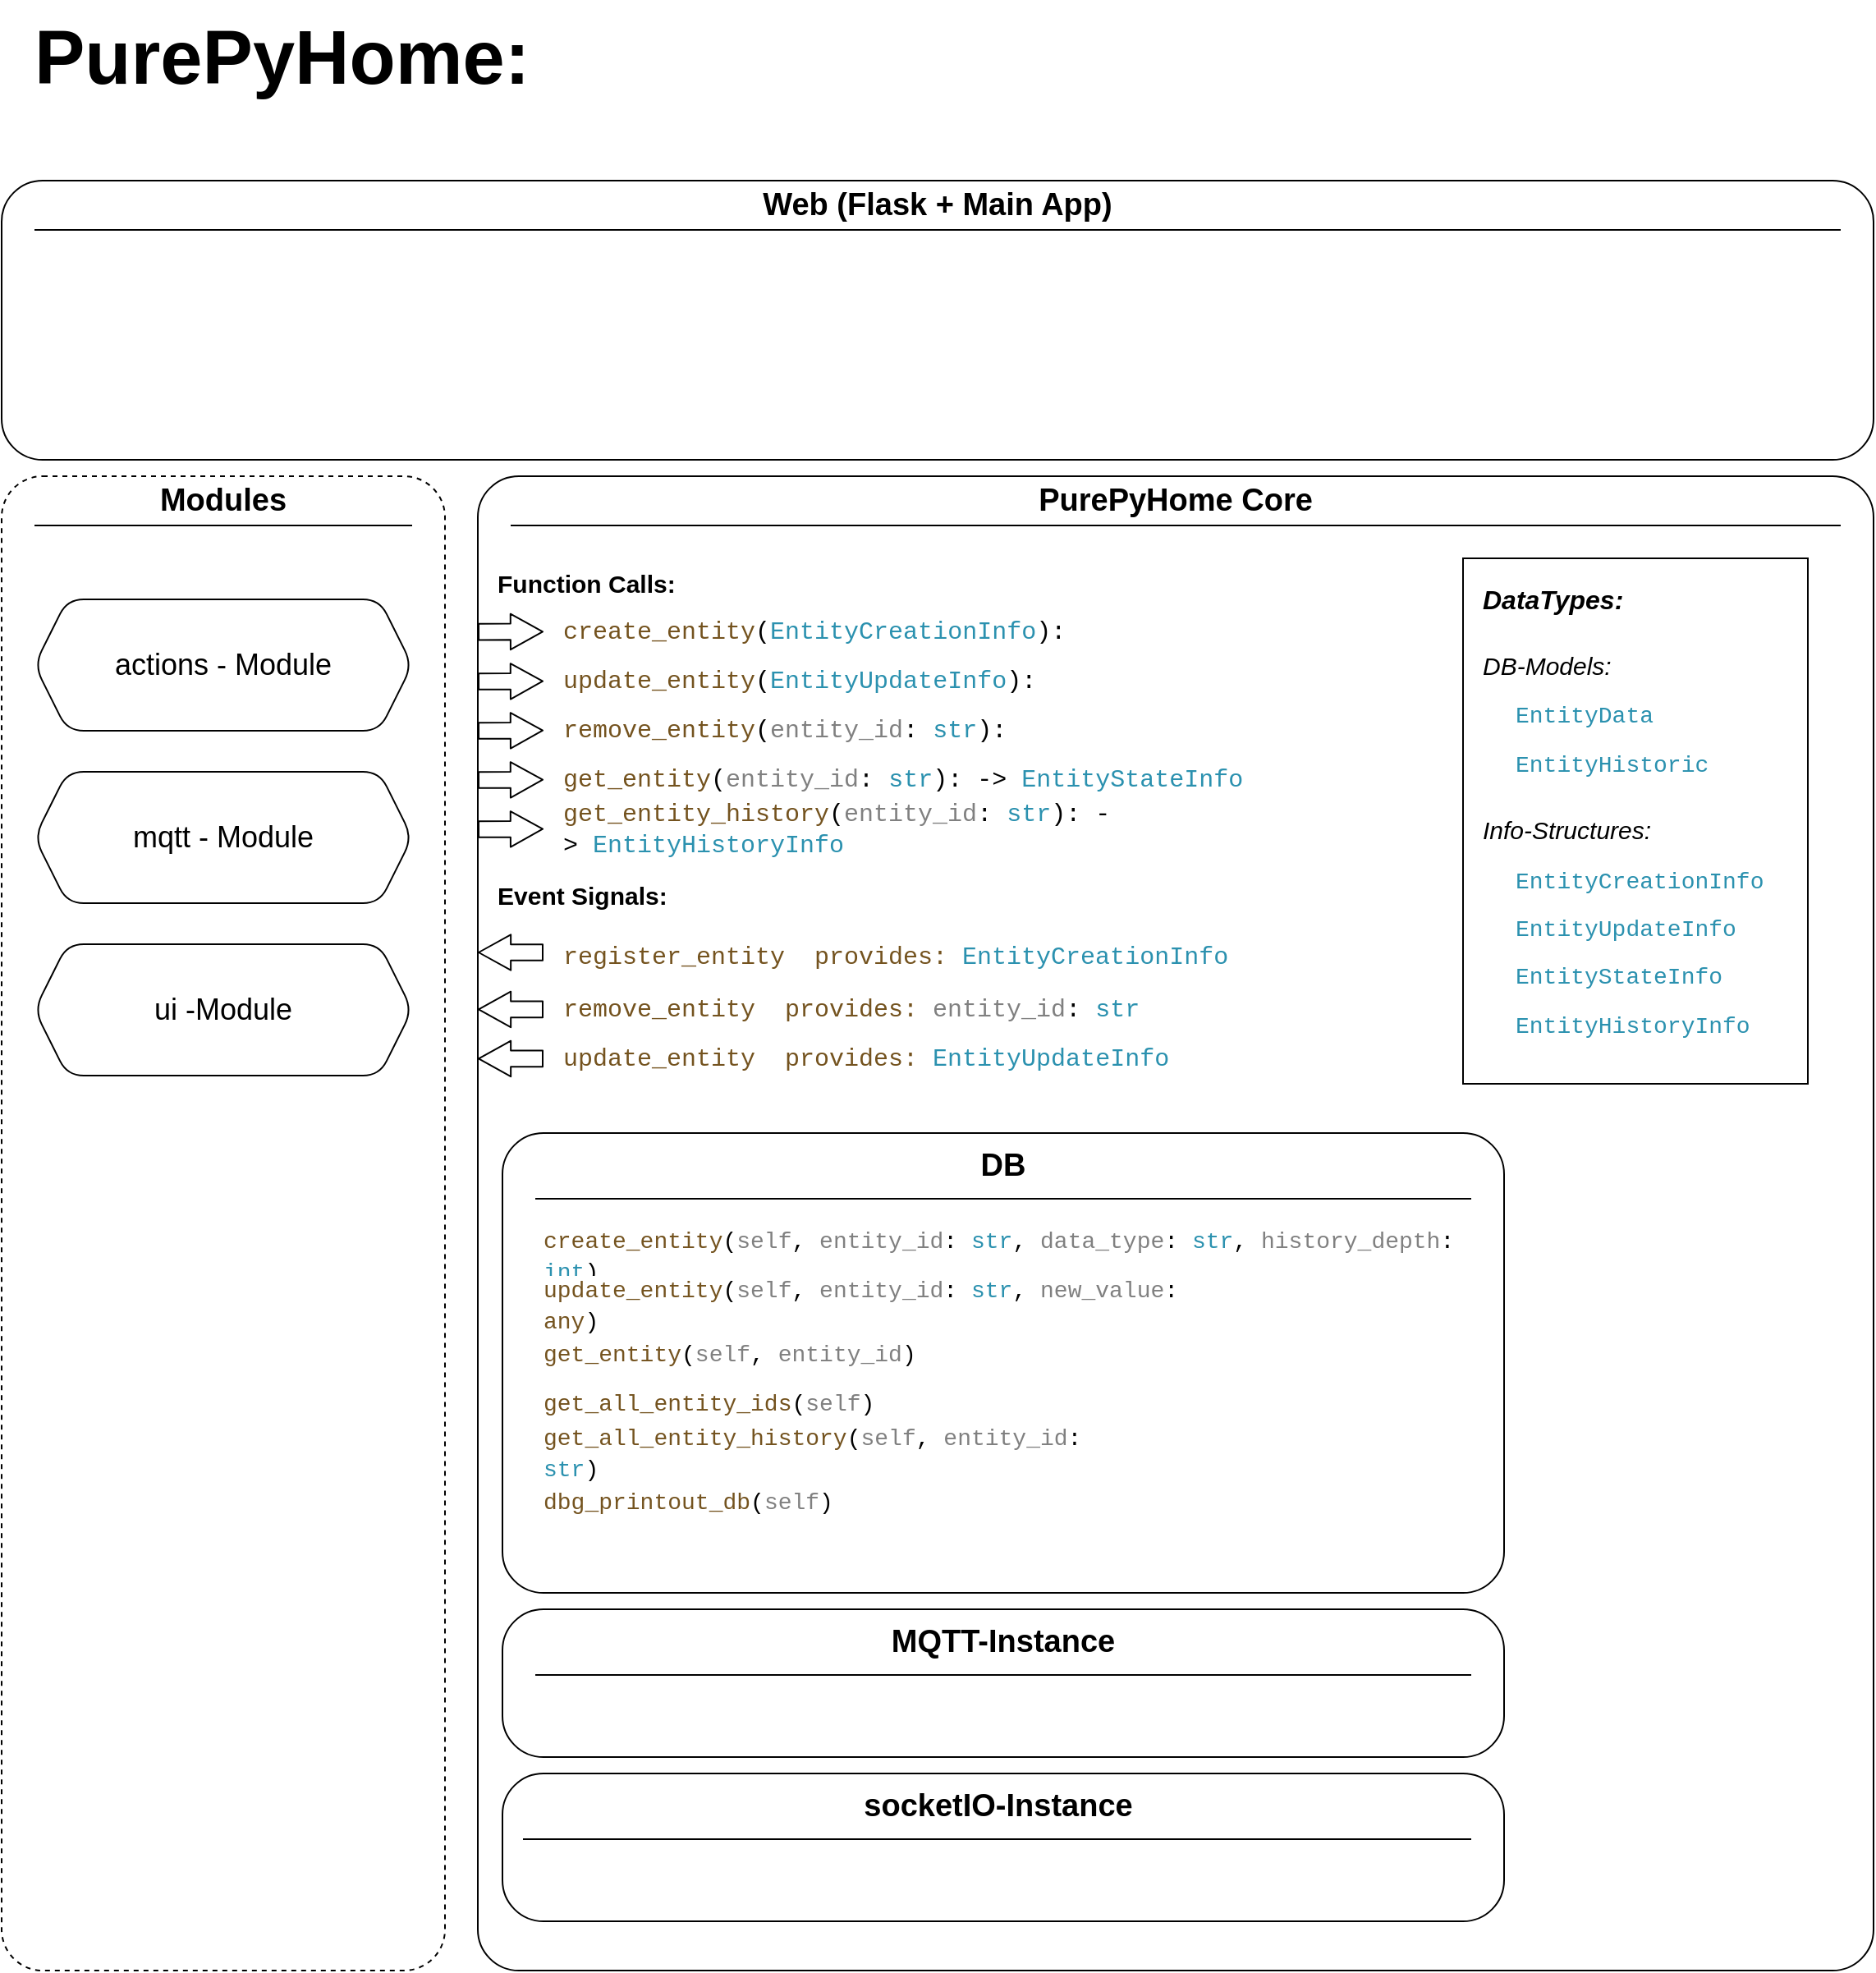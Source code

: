 <mxfile>
    <diagram id="c7GNOODels3H1KpkA6qX" name="Page-1">
        <mxGraphModel dx="1923" dy="1491" grid="1" gridSize="10" guides="1" tooltips="1" connect="1" arrows="1" fold="1" page="1" pageScale="1" pageWidth="1169" pageHeight="1654" math="0" shadow="0">
            <root>
                <mxCell id="0"/>
                <mxCell id="1" parent="0"/>
                <mxCell id="2" value="" style="rounded=1;whiteSpace=wrap;html=1;arcSize=50;absoluteArcSize=1;" vertex="1" parent="1">
                    <mxGeometry x="305" y="340" width="850" height="910" as="geometry"/>
                </mxCell>
                <mxCell id="3" value="&lt;b style=&quot;font-size: 19px;&quot;&gt;&lt;font style=&quot;font-size: 19px;&quot;&gt;PurePyHome Core&lt;/font&gt;&lt;/b&gt;" style="text;html=1;strokeColor=none;fillColor=none;align=center;verticalAlign=middle;whiteSpace=wrap;rounded=1;fontSize=19;" vertex="1" parent="1">
                    <mxGeometry x="325" y="340" width="810" height="30" as="geometry"/>
                </mxCell>
                <mxCell id="4" value="" style="endArrow=none;html=1;entryX=0;entryY=1;entryDx=0;entryDy=0;exitX=1;exitY=1;exitDx=0;exitDy=0;" edge="1" parent="1" source="3" target="3">
                    <mxGeometry width="50" height="50" relative="1" as="geometry">
                        <mxPoint x="635.0" y="370" as="sourcePoint"/>
                        <mxPoint x="315.0" y="370" as="targetPoint"/>
                    </mxGeometry>
                </mxCell>
                <mxCell id="9" value="&lt;div style=&quot;background-color: rgb(255, 255, 255); font-family: Consolas, &amp;quot;Courier New&amp;quot;, monospace; line-height: 19px; font-size: 15px;&quot;&gt;&lt;span style=&quot;color: rgb(116, 83, 31); font-size: 15px;&quot;&gt;create_entity&lt;/span&gt;(&lt;span style=&quot;color: rgb(43, 145, 175); font-size: 15px;&quot;&gt;EntityCreationInfo&lt;/span&gt;):&lt;/div&gt;" style="text;html=1;strokeColor=none;fillColor=none;align=left;verticalAlign=middle;whiteSpace=wrap;rounded=0;fontSize=15;" vertex="1" parent="1">
                    <mxGeometry x="355" y="420" width="360" height="30" as="geometry"/>
                </mxCell>
                <mxCell id="10" value="&lt;div style=&quot;color: rgb(0, 0, 0); background-color: rgb(255, 255, 255); font-family: Consolas, &amp;quot;Courier New&amp;quot;, monospace; font-weight: normal; font-size: 15px; line-height: 19px;&quot;&gt;&lt;div style=&quot;font-size: 15px;&quot;&gt;&lt;span style=&quot;color: rgb(116, 83, 31); font-size: 15px;&quot;&gt;update_entity&lt;/span&gt;&lt;span style=&quot;color: rgb(0, 0, 0); font-size: 15px;&quot;&gt;(&lt;/span&gt;&lt;span style=&quot;color: rgb(43, 145, 175); font-size: 15px;&quot;&gt;EntityUpdateInfo&lt;/span&gt;):&lt;/div&gt;&lt;/div&gt;" style="text;whiteSpace=wrap;html=1;fontSize=15;align=left;verticalAlign=middle;" vertex="1" parent="1">
                    <mxGeometry x="355" y="450" width="360" height="30" as="geometry"/>
                </mxCell>
                <mxCell id="12" value="&lt;div style=&quot;color: rgb(0, 0, 0); background-color: rgb(255, 255, 255); font-family: Consolas, &amp;quot;Courier New&amp;quot;, monospace; font-weight: normal; font-size: 15px; line-height: 19px;&quot;&gt;&lt;div style=&quot;font-size: 15px;&quot;&gt;&lt;span style=&quot;color: rgb(116, 83, 31); font-size: 15px;&quot;&gt;remove_entity&lt;/span&gt;&lt;span style=&quot;color: rgb(0, 0, 0); font-size: 15px;&quot;&gt;(&lt;/span&gt;&lt;span style=&quot;color: rgb(128, 128, 128); font-size: 15px;&quot;&gt;entity_id&lt;/span&gt;&lt;span style=&quot;color: rgb(0, 0, 0); font-size: 15px;&quot;&gt;: &lt;/span&gt;&lt;span style=&quot;color: rgb(43, 145, 175); font-size: 15px;&quot;&gt;str&lt;/span&gt;&lt;span style=&quot;color: rgb(0, 0, 0); font-size: 15px;&quot;&gt;):&lt;/span&gt;&lt;/div&gt;&lt;/div&gt;" style="text;whiteSpace=wrap;html=1;fontSize=15;verticalAlign=middle;" vertex="1" parent="1">
                    <mxGeometry x="355" y="480" width="360" height="30" as="geometry"/>
                </mxCell>
                <mxCell id="13" value="&lt;div style=&quot;color: rgb(0, 0, 0); background-color: rgb(255, 255, 255); font-family: Consolas, &amp;quot;Courier New&amp;quot;, monospace; font-weight: normal; font-size: 15px; line-height: 19px;&quot;&gt;&lt;div style=&quot;font-size: 15px;&quot;&gt;&lt;span style=&quot;color: rgb(116, 83, 31); font-size: 15px;&quot;&gt;get_entity&lt;/span&gt;&lt;span style=&quot;color: rgb(0, 0, 0); font-size: 15px;&quot;&gt;(&lt;/span&gt;&lt;span style=&quot;color: rgb(128, 128, 128); font-size: 15px;&quot;&gt;entity_id&lt;/span&gt;&lt;span style=&quot;color: rgb(0, 0, 0); font-size: 15px;&quot;&gt;: &lt;/span&gt;&lt;span style=&quot;color: rgb(43, 145, 175); font-size: 15px;&quot;&gt;str&lt;/span&gt;&lt;span style=&quot;color: rgb(0, 0, 0); font-size: 15px;&quot;&gt;): -&amp;gt;&amp;nbsp;&lt;/span&gt;&lt;span style=&quot;color: rgb(43, 145, 175); font-size: 15px;&quot;&gt;EntityStateInfo&lt;/span&gt;&lt;/div&gt;&lt;/div&gt;" style="text;whiteSpace=wrap;html=1;fontSize=15;verticalAlign=middle;" vertex="1" parent="1">
                    <mxGeometry x="355" y="510" width="440" height="30" as="geometry"/>
                </mxCell>
                <mxCell id="14" value="&lt;div style=&quot;color: rgb(0, 0, 0); background-color: rgb(255, 255, 255); font-family: Consolas, &amp;quot;Courier New&amp;quot;, monospace; font-weight: normal; font-size: 15px; line-height: 19px;&quot;&gt;&lt;div style=&quot;font-size: 15px;&quot;&gt;&lt;span style=&quot;color: rgb(116, 83, 31); font-size: 15px;&quot;&gt;get_entity_history&lt;/span&gt;&lt;span style=&quot;color: rgb(0, 0, 0); font-size: 15px;&quot;&gt;(&lt;/span&gt;&lt;span style=&quot;color: rgb(128, 128, 128); font-size: 15px;&quot;&gt;entity_id&lt;/span&gt;&lt;span style=&quot;color: rgb(0, 0, 0); font-size: 15px;&quot;&gt;: &lt;/span&gt;&lt;span style=&quot;color: rgb(43, 145, 175); font-size: 15px;&quot;&gt;str&lt;/span&gt;&lt;span style=&quot;color: rgb(0, 0, 0); font-size: 15px;&quot;&gt;): -&amp;gt;&amp;nbsp;&lt;/span&gt;&lt;span style=&quot;color: rgb(43, 145, 175); font-size: 15px;&quot;&gt;EntityHistoryInfo&lt;/span&gt;&lt;/div&gt;&lt;/div&gt;" style="text;whiteSpace=wrap;html=1;fontSize=15;verticalAlign=middle;" vertex="1" parent="1">
                    <mxGeometry x="355" y="540" width="490" height="30" as="geometry"/>
                </mxCell>
                <mxCell id="16" value="" style="shape=flexArrow;endArrow=classic;html=1;fontSize=15;width=9.841;endSize=6.194;endWidth=10.874;" edge="1" parent="1">
                    <mxGeometry width="50" height="50" relative="1" as="geometry">
                        <mxPoint x="345" y="630" as="sourcePoint"/>
                        <mxPoint x="305" y="630" as="targetPoint"/>
                    </mxGeometry>
                </mxCell>
                <mxCell id="20" value="Function Calls:" style="text;html=1;strokeColor=none;fillColor=none;align=left;verticalAlign=middle;whiteSpace=wrap;rounded=0;fontSize=15;fontStyle=1" vertex="1" parent="1">
                    <mxGeometry x="315" y="390" width="140" height="30" as="geometry"/>
                </mxCell>
                <mxCell id="21" value="Event Signals:" style="text;html=1;strokeColor=none;fillColor=none;align=left;verticalAlign=middle;whiteSpace=wrap;rounded=0;fontSize=15;fontStyle=1" vertex="1" parent="1">
                    <mxGeometry x="315" y="580" width="140" height="30" as="geometry"/>
                </mxCell>
                <mxCell id="22" value="" style="shape=flexArrow;endArrow=classic;html=1;fontSize=15;width=9.841;endSize=6.194;endWidth=10.874;" edge="1" parent="1">
                    <mxGeometry width="50" height="50" relative="1" as="geometry">
                        <mxPoint x="305" y="465.0" as="sourcePoint"/>
                        <mxPoint x="345" y="464.84" as="targetPoint"/>
                    </mxGeometry>
                </mxCell>
                <mxCell id="23" value="" style="shape=flexArrow;endArrow=classic;html=1;fontSize=15;width=9.841;endSize=6.194;endWidth=10.874;" edge="1" parent="1">
                    <mxGeometry width="50" height="50" relative="1" as="geometry">
                        <mxPoint x="305" y="495.0" as="sourcePoint"/>
                        <mxPoint x="345" y="494.84" as="targetPoint"/>
                    </mxGeometry>
                </mxCell>
                <mxCell id="24" value="" style="shape=flexArrow;endArrow=classic;html=1;fontSize=15;width=9.841;endSize=6.194;endWidth=10.874;" edge="1" parent="1">
                    <mxGeometry width="50" height="50" relative="1" as="geometry">
                        <mxPoint x="305" y="525" as="sourcePoint"/>
                        <mxPoint x="345" y="524.84" as="targetPoint"/>
                    </mxGeometry>
                </mxCell>
                <mxCell id="25" value="" style="shape=flexArrow;endArrow=classic;html=1;fontSize=15;width=9.841;endSize=6.194;endWidth=10.874;" edge="1" parent="1">
                    <mxGeometry width="50" height="50" relative="1" as="geometry">
                        <mxPoint x="305" y="555" as="sourcePoint"/>
                        <mxPoint x="345" y="554.84" as="targetPoint"/>
                    </mxGeometry>
                </mxCell>
                <mxCell id="26" value="&lt;div style=&quot;color: rgb(0, 0, 0); background-color: rgb(255, 255, 255); font-family: Consolas, &amp;quot;Courier New&amp;quot;, monospace; font-weight: normal; font-size: 15px; line-height: 19px;&quot;&gt;&lt;div style=&quot;font-size: 15px;&quot;&gt;&lt;span style=&quot;color: rgb(116, 83, 31); font-size: 15px;&quot;&gt;register_entity&amp;nbsp; provides:&amp;nbsp;&lt;/span&gt;&lt;span style=&quot;color: rgb(43, 145, 175); font-size: 15px;&quot;&gt;EntityCreationInfo&lt;/span&gt;&lt;/div&gt;&lt;/div&gt;" style="text;whiteSpace=wrap;html=1;fontSize=15;verticalAlign=middle;" vertex="1" parent="1">
                    <mxGeometry x="355" y="615" width="430" height="35" as="geometry"/>
                </mxCell>
                <mxCell id="27" value="&lt;div style=&quot;color: rgb(0, 0, 0); background-color: rgb(255, 255, 255); font-family: Consolas, &amp;quot;Courier New&amp;quot;, monospace; font-weight: normal; font-size: 15px; line-height: 19px;&quot;&gt;&lt;div style=&quot;font-size: 15px;&quot;&gt;&lt;span style=&quot;color: rgb(116, 83, 31); font-size: 15px;&quot;&gt;remove_entity&amp;nbsp; provides:&amp;nbsp;&lt;/span&gt;&lt;span style=&quot;color: rgb(128, 128, 128); font-size: 15px;&quot;&gt;entity_id&lt;/span&gt;&lt;span style=&quot;border-color: var(--border-color); font-size: 15px;&quot;&gt;:&amp;nbsp;&lt;/span&gt;&lt;span style=&quot;border-color: var(--border-color); color: rgb(43, 145, 175); font-size: 15px;&quot;&gt;str&lt;/span&gt;&lt;/div&gt;&lt;/div&gt;" style="text;whiteSpace=wrap;html=1;fontSize=15;verticalAlign=middle;" vertex="1" parent="1">
                    <mxGeometry x="355" y="650" width="410" height="30" as="geometry"/>
                </mxCell>
                <mxCell id="28" value="&lt;div style=&quot;color: rgb(0, 0, 0); background-color: rgb(255, 255, 255); font-family: Consolas, &amp;quot;Courier New&amp;quot;, monospace; font-weight: normal; font-size: 15px; line-height: 19px;&quot;&gt;&lt;div style=&quot;font-size: 15px;&quot;&gt;&lt;span style=&quot;color: rgb(116, 83, 31); font-size: 15px;&quot;&gt;update_entity&amp;nbsp; provides:&amp;nbsp;&lt;/span&gt;&lt;span style=&quot;color: rgb(43, 145, 175); font-size: 15px;&quot;&gt;EntityUpdateInfo&lt;/span&gt;&lt;/div&gt;&lt;/div&gt;" style="text;whiteSpace=wrap;html=1;fontSize=15;verticalAlign=middle;" vertex="1" parent="1">
                    <mxGeometry x="355" y="680" width="420" height="30" as="geometry"/>
                </mxCell>
                <mxCell id="29" value="" style="shape=flexArrow;endArrow=classic;html=1;fontSize=15;width=9.841;endSize=6.194;endWidth=10.874;" edge="1" parent="1">
                    <mxGeometry width="50" height="50" relative="1" as="geometry">
                        <mxPoint x="345" y="664.71" as="sourcePoint"/>
                        <mxPoint x="305" y="664.71" as="targetPoint"/>
                    </mxGeometry>
                </mxCell>
                <mxCell id="30" value="" style="shape=flexArrow;endArrow=classic;html=1;fontSize=15;width=9.841;endSize=6.194;endWidth=10.874;" edge="1" parent="1">
                    <mxGeometry width="50" height="50" relative="1" as="geometry">
                        <mxPoint x="345" y="694.71" as="sourcePoint"/>
                        <mxPoint x="305" y="694.71" as="targetPoint"/>
                    </mxGeometry>
                </mxCell>
                <mxCell id="31" value="" style="shape=flexArrow;endArrow=classic;html=1;fontSize=15;width=9.841;endSize=6.194;endWidth=10.874;" edge="1" parent="1">
                    <mxGeometry width="50" height="50" relative="1" as="geometry">
                        <mxPoint x="305" y="434.8" as="sourcePoint"/>
                        <mxPoint x="345" y="434.64" as="targetPoint"/>
                    </mxGeometry>
                </mxCell>
                <mxCell id="32" value="" style="rounded=0;whiteSpace=wrap;html=1;strokeColor=default;fontSize=14;" vertex="1" parent="1">
                    <mxGeometry x="905" y="390" width="210" height="320" as="geometry"/>
                </mxCell>
                <mxCell id="33" value="&lt;font style=&quot;font-size: 16px;&quot;&gt;&lt;i&gt;&lt;b&gt;DataTypes:&lt;/b&gt;&lt;/i&gt;&lt;/font&gt;" style="text;html=1;strokeColor=none;fillColor=none;align=left;verticalAlign=middle;whiteSpace=wrap;rounded=0;fontSize=14;" vertex="1" parent="1">
                    <mxGeometry x="915" y="400" width="200" height="30" as="geometry"/>
                </mxCell>
                <mxCell id="34" value="&lt;font size=&quot;1&quot; style=&quot;&quot;&gt;&lt;i style=&quot;font-size: 15px;&quot;&gt;DB-Models:&lt;/i&gt;&lt;/font&gt;" style="text;html=1;strokeColor=none;fillColor=none;align=left;verticalAlign=middle;whiteSpace=wrap;rounded=0;fontSize=14;" vertex="1" parent="1">
                    <mxGeometry x="915" y="440" width="200" height="30" as="geometry"/>
                </mxCell>
                <mxCell id="36" value="&lt;div style=&quot;color: rgb(0, 0, 0); background-color: rgb(255, 255, 255); font-family: Consolas, &amp;quot;Courier New&amp;quot;, monospace; font-weight: normal; font-size: 14px; line-height: 19px;&quot;&gt;&lt;div&gt;&lt;span style=&quot;color: #2b91af;&quot;&gt;EntityData&lt;/span&gt;&lt;/div&gt;&lt;/div&gt;" style="text;whiteSpace=wrap;html=1;fontSize=15;" vertex="1" parent="1">
                    <mxGeometry x="935" y="470" width="110" height="30" as="geometry"/>
                </mxCell>
                <mxCell id="37" value="&lt;div style=&quot;color: rgb(0, 0, 0); background-color: rgb(255, 255, 255); font-family: Consolas, &amp;quot;Courier New&amp;quot;, monospace; font-weight: normal; font-size: 14px; line-height: 19px;&quot;&gt;&lt;div&gt;&lt;span style=&quot;color: #2b91af;&quot;&gt;EntityHistoric&lt;/span&gt;&lt;/div&gt;&lt;/div&gt;" style="text;whiteSpace=wrap;html=1;fontSize=15;" vertex="1" parent="1">
                    <mxGeometry x="935" y="500" width="140" height="30" as="geometry"/>
                </mxCell>
                <mxCell id="38" value="&lt;font size=&quot;1&quot; style=&quot;&quot;&gt;&lt;i style=&quot;font-size: 15px;&quot;&gt;Info-Structures:&lt;/i&gt;&lt;/font&gt;" style="text;html=1;strokeColor=none;fillColor=none;align=left;verticalAlign=middle;whiteSpace=wrap;rounded=0;fontSize=14;" vertex="1" parent="1">
                    <mxGeometry x="915" y="540" width="200" height="30" as="geometry"/>
                </mxCell>
                <mxCell id="39" value="&lt;span style=&quot;color: rgb(43, 145, 175); font-family: Consolas, &amp;quot;Courier New&amp;quot;, monospace; font-size: 14px; font-style: normal; font-variant-ligatures: normal; font-variant-caps: normal; font-weight: 400; letter-spacing: normal; orphans: 2; text-align: left; text-indent: 0px; text-transform: none; widows: 2; word-spacing: 0px; -webkit-text-stroke-width: 0px; background-color: rgb(255, 255, 255); text-decoration-thickness: initial; text-decoration-style: initial; text-decoration-color: initial; float: none; display: inline !important;&quot;&gt;EntityCreationInfo&lt;/span&gt;" style="text;whiteSpace=wrap;html=1;fontSize=15;" vertex="1" parent="1">
                    <mxGeometry x="935" y="570" width="170" height="30" as="geometry"/>
                </mxCell>
                <mxCell id="40" value="&lt;span style=&quot;color: rgb(43, 145, 175); font-family: Consolas, &amp;quot;Courier New&amp;quot;, monospace; font-size: 14px; font-style: normal; font-variant-ligatures: normal; font-variant-caps: normal; font-weight: 400; letter-spacing: normal; orphans: 2; text-align: left; text-indent: 0px; text-transform: none; widows: 2; word-spacing: 0px; -webkit-text-stroke-width: 0px; background-color: rgb(255, 255, 255); text-decoration-thickness: initial; text-decoration-style: initial; text-decoration-color: initial; float: none; display: inline !important;&quot;&gt;EntityUpdateInfo&lt;/span&gt;" style="text;whiteSpace=wrap;html=1;fontSize=15;verticalAlign=middle;" vertex="1" parent="1">
                    <mxGeometry x="935" y="600" width="160" height="30" as="geometry"/>
                </mxCell>
                <mxCell id="41" value="&lt;div style=&quot;color: rgb(0, 0, 0); background-color: rgb(255, 255, 255); font-family: Consolas, &amp;quot;Courier New&amp;quot;, monospace; font-weight: normal; font-size: 14px; line-height: 19px;&quot;&gt;&lt;div&gt;&lt;span style=&quot;color: #2b91af;&quot;&gt;EntityStateInfo&lt;/span&gt;&lt;/div&gt;&lt;/div&gt;" style="text;whiteSpace=wrap;html=1;fontSize=15;verticalAlign=middle;" vertex="1" parent="1">
                    <mxGeometry x="935" y="630" width="150" height="30" as="geometry"/>
                </mxCell>
                <mxCell id="42" value="&lt;div style=&quot;color: rgb(0, 0, 0); background-color: rgb(255, 255, 255); font-family: Consolas, &amp;quot;Courier New&amp;quot;, monospace; font-weight: normal; font-size: 14px; line-height: 19px;&quot;&gt;&lt;div&gt;&lt;span style=&quot;color: #2b91af;&quot;&gt;EntityHistoryInfo&lt;/span&gt;&lt;/div&gt;&lt;/div&gt;" style="text;whiteSpace=wrap;html=1;fontSize=15;verticalAlign=middle;" vertex="1" parent="1">
                    <mxGeometry x="935" y="660" width="160" height="30" as="geometry"/>
                </mxCell>
                <mxCell id="44" value="" style="rounded=1;whiteSpace=wrap;html=1;arcSize=50;absoluteArcSize=1;" vertex="1" parent="1">
                    <mxGeometry x="320" y="1030" width="610" height="90" as="geometry"/>
                </mxCell>
                <mxCell id="45" value="&lt;b style=&quot;font-size: 19px;&quot;&gt;&lt;font style=&quot;font-size: 19px;&quot;&gt;MQTT-Instance&lt;/font&gt;&lt;/b&gt;" style="text;html=1;strokeColor=none;fillColor=none;align=center;verticalAlign=middle;whiteSpace=wrap;rounded=1;fontSize=19;" vertex="1" parent="1">
                    <mxGeometry x="340" y="1030" width="570" height="40" as="geometry"/>
                </mxCell>
                <mxCell id="46" value="" style="endArrow=none;html=1;entryX=0;entryY=1;entryDx=0;entryDy=0;exitX=1;exitY=1;exitDx=0;exitDy=0;" edge="1" parent="1" source="45" target="45">
                    <mxGeometry width="50" height="50" relative="1" as="geometry">
                        <mxPoint x="189.773" y="1003.333" as="sourcePoint"/>
                        <mxPoint x="301.136" y="936.667" as="targetPoint"/>
                    </mxGeometry>
                </mxCell>
                <mxCell id="47" value="" style="rounded=1;whiteSpace=wrap;html=1;arcSize=50;absoluteArcSize=1;" vertex="1" parent="1">
                    <mxGeometry x="320" y="1130" width="610" height="90" as="geometry"/>
                </mxCell>
                <mxCell id="48" value="&lt;span style=&quot;font-size: 19px;&quot;&gt;&lt;b style=&quot;font-size: 19px;&quot;&gt;socketIO-Instance&lt;/b&gt;&lt;/span&gt;" style="text;html=1;strokeColor=none;fillColor=none;align=center;verticalAlign=middle;whiteSpace=wrap;rounded=1;fontSize=19;" vertex="1" parent="1">
                    <mxGeometry x="332.5" y="1130" width="577.5" height="40" as="geometry"/>
                </mxCell>
                <mxCell id="49" value="" style="endArrow=none;html=1;entryX=0;entryY=1;entryDx=0;entryDy=0;exitX=1;exitY=1;exitDx=0;exitDy=0;" edge="1" parent="1" source="48" target="48">
                    <mxGeometry width="50" height="50" relative="1" as="geometry">
                        <mxPoint x="189.773" y="1083.333" as="sourcePoint"/>
                        <mxPoint x="301.136" y="1016.667" as="targetPoint"/>
                    </mxGeometry>
                </mxCell>
                <mxCell id="53" value="" style="rounded=1;whiteSpace=wrap;html=1;arcSize=50;absoluteArcSize=1;dashed=1;" vertex="1" parent="1">
                    <mxGeometry x="15" y="340" width="270" height="910" as="geometry"/>
                </mxCell>
                <mxCell id="50" value="&lt;font style=&quot;font-size: 18px;&quot;&gt;actions - Module&lt;/font&gt;" style="shape=hexagon;perimeter=hexagonPerimeter2;whiteSpace=wrap;html=1;fixedSize=1;rounded=1;strokeColor=default;fontSize=15;" vertex="1" parent="1">
                    <mxGeometry x="35" y="415" width="230" height="80" as="geometry"/>
                </mxCell>
                <mxCell id="51" value="&lt;font style=&quot;font-size: 18px;&quot;&gt;mqtt - Module&lt;/font&gt;" style="shape=hexagon;perimeter=hexagonPerimeter2;whiteSpace=wrap;html=1;fixedSize=1;rounded=1;strokeColor=default;fontSize=15;" vertex="1" parent="1">
                    <mxGeometry x="35" y="520" width="230" height="80" as="geometry"/>
                </mxCell>
                <mxCell id="52" value="&lt;font style=&quot;font-size: 18px;&quot;&gt;ui -Module&lt;/font&gt;" style="shape=hexagon;perimeter=hexagonPerimeter2;whiteSpace=wrap;html=1;fixedSize=1;rounded=1;strokeColor=default;fontSize=15;" vertex="1" parent="1">
                    <mxGeometry x="35" y="625" width="230" height="80" as="geometry"/>
                </mxCell>
                <mxCell id="54" value="&lt;b style=&quot;font-size: 19px;&quot;&gt;&lt;font style=&quot;font-size: 19px;&quot;&gt;Modules&lt;/font&gt;&lt;/b&gt;" style="text;html=1;strokeColor=none;fillColor=none;align=center;verticalAlign=middle;whiteSpace=wrap;rounded=1;fontSize=19;" vertex="1" parent="1">
                    <mxGeometry x="35" y="340" width="230" height="30" as="geometry"/>
                </mxCell>
                <mxCell id="55" value="" style="endArrow=none;html=1;entryX=0;entryY=1;entryDx=0;entryDy=0;" edge="1" parent="1" target="54">
                    <mxGeometry width="50" height="50" relative="1" as="geometry">
                        <mxPoint x="265" y="370" as="sourcePoint"/>
                        <mxPoint x="45.0" y="370" as="targetPoint"/>
                    </mxGeometry>
                </mxCell>
                <mxCell id="56" value="" style="rounded=1;whiteSpace=wrap;html=1;arcSize=50;absoluteArcSize=1;" vertex="1" parent="1">
                    <mxGeometry x="15" y="160" width="1140" height="170" as="geometry"/>
                </mxCell>
                <mxCell id="57" value="&lt;b style=&quot;font-size: 19px;&quot;&gt;&lt;font style=&quot;font-size: 19px;&quot;&gt;Web (Flask + Main App)&lt;/font&gt;&lt;/b&gt;" style="text;html=1;strokeColor=none;fillColor=none;align=center;verticalAlign=middle;whiteSpace=wrap;rounded=1;fontSize=19;" vertex="1" parent="1">
                    <mxGeometry x="35" y="160" width="1100" height="30" as="geometry"/>
                </mxCell>
                <mxCell id="58" value="" style="endArrow=none;html=1;entryX=0;entryY=1;entryDx=0;entryDy=0;exitX=1;exitY=1;exitDx=0;exitDy=0;" edge="1" parent="1" source="57" target="57">
                    <mxGeometry width="50" height="50" relative="1" as="geometry">
                        <mxPoint x="1145.0" y="380" as="sourcePoint"/>
                        <mxPoint x="335.0" y="380" as="targetPoint"/>
                    </mxGeometry>
                </mxCell>
                <mxCell id="6" value="" style="rounded=1;whiteSpace=wrap;html=1;arcSize=50;absoluteArcSize=1;" vertex="1" parent="1">
                    <mxGeometry x="320" y="740" width="610" height="280" as="geometry"/>
                </mxCell>
                <mxCell id="7" value="&lt;b style=&quot;font-size: 19px;&quot;&gt;&lt;font style=&quot;font-size: 19px;&quot;&gt;DB&lt;/font&gt;&lt;/b&gt;" style="text;html=1;strokeColor=none;fillColor=none;align=center;verticalAlign=middle;whiteSpace=wrap;rounded=1;fontSize=19;" vertex="1" parent="1">
                    <mxGeometry x="340" y="740" width="570" height="40" as="geometry"/>
                </mxCell>
                <mxCell id="8" value="" style="endArrow=none;html=1;entryX=0;entryY=1;entryDx=0;entryDy=0;exitX=1;exitY=1;exitDx=0;exitDy=0;" edge="1" parent="1" source="7" target="7">
                    <mxGeometry width="50" height="50" relative="1" as="geometry">
                        <mxPoint x="189.773" y="713.333" as="sourcePoint"/>
                        <mxPoint x="301.136" y="646.667" as="targetPoint"/>
                    </mxGeometry>
                </mxCell>
                <mxCell id="63" value="&lt;div style=&quot;color: rgb(0, 0, 0); background-color: rgb(255, 255, 255); font-family: Consolas, &amp;quot;Courier New&amp;quot;, monospace; font-weight: normal; font-size: 14px; line-height: 19px;&quot;&gt;&lt;div&gt;&lt;span style=&quot;color: #74531f;&quot;&gt;create_entity&lt;/span&gt;&lt;span style=&quot;color: #000000;&quot;&gt;(&lt;/span&gt;&lt;span style=&quot;color: #808080;&quot;&gt;self&lt;/span&gt;&lt;span style=&quot;color: #000000;&quot;&gt;, &lt;/span&gt;&lt;span style=&quot;color: #808080;&quot;&gt;entity_id&lt;/span&gt;&lt;span style=&quot;color: #000000;&quot;&gt;: &lt;/span&gt;&lt;span style=&quot;color: #2b91af;&quot;&gt;str&lt;/span&gt;&lt;span style=&quot;color: #000000;&quot;&gt;, &lt;/span&gt;&lt;span style=&quot;color: #808080;&quot;&gt;data_type&lt;/span&gt;&lt;span style=&quot;color: #000000;&quot;&gt;: &lt;/span&gt;&lt;span style=&quot;color: #2b91af;&quot;&gt;str&lt;/span&gt;&lt;span style=&quot;color: #000000;&quot;&gt;, &lt;/span&gt;&lt;span style=&quot;color: #808080;&quot;&gt;history_depth&lt;/span&gt;&lt;span style=&quot;color: #000000;&quot;&gt;: &lt;/span&gt;&lt;span style=&quot;color: #2b91af;&quot;&gt;int&lt;/span&gt;&lt;span style=&quot;color: #000000;&quot;&gt;)&lt;/span&gt;&lt;/div&gt;&lt;/div&gt;" style="text;whiteSpace=wrap;html=1;fontSize=13;verticalAlign=middle;" vertex="1" parent="1">
                    <mxGeometry x="342.5" y="800" width="560" height="30" as="geometry"/>
                </mxCell>
                <mxCell id="64" value="&lt;div style=&quot;color: rgb(0, 0, 0); background-color: rgb(255, 255, 255); font-family: Consolas, &amp;quot;Courier New&amp;quot;, monospace; font-weight: normal; font-size: 14px; line-height: 19px;&quot;&gt;&lt;div&gt;&lt;span style=&quot;color: #74531f;&quot;&gt;update_entity&lt;/span&gt;&lt;span style=&quot;color: #000000;&quot;&gt;(&lt;/span&gt;&lt;span style=&quot;color: #808080;&quot;&gt;self&lt;/span&gt;&lt;span style=&quot;color: #000000;&quot;&gt;, &lt;/span&gt;&lt;span style=&quot;color: #808080;&quot;&gt;entity_id&lt;/span&gt;&lt;span style=&quot;color: #000000;&quot;&gt;: &lt;/span&gt;&lt;span style=&quot;color: #2b91af;&quot;&gt;str&lt;/span&gt;&lt;span style=&quot;color: #000000;&quot;&gt;, &lt;/span&gt;&lt;span style=&quot;color: #808080;&quot;&gt;new_value&lt;/span&gt;&lt;span style=&quot;color: #000000;&quot;&gt;: &lt;/span&gt;&lt;span style=&quot;color: #74531f;&quot;&gt;any&lt;/span&gt;&lt;span style=&quot;color: #000000;&quot;&gt;)&lt;/span&gt;&lt;/div&gt;&lt;/div&gt;" style="text;whiteSpace=wrap;html=1;fontSize=13;verticalAlign=middle;" vertex="1" parent="1">
                    <mxGeometry x="342.5" y="830" width="430" height="30" as="geometry"/>
                </mxCell>
                <mxCell id="65" value="&lt;div style=&quot;color: rgb(0, 0, 0); background-color: rgb(255, 255, 255); font-family: Consolas, &amp;quot;Courier New&amp;quot;, monospace; font-weight: normal; font-size: 14px; line-height: 19px;&quot;&gt;&lt;div&gt;&lt;span style=&quot;color: #74531f;&quot;&gt;get_entity&lt;/span&gt;&lt;span style=&quot;color: #000000;&quot;&gt;(&lt;/span&gt;&lt;span style=&quot;color: #808080;&quot;&gt;self&lt;/span&gt;&lt;span style=&quot;color: #000000;&quot;&gt;, &lt;/span&gt;&lt;span style=&quot;color: #808080;&quot;&gt;entity_id&lt;/span&gt;&lt;span style=&quot;color: #000000;&quot;&gt;)&lt;/span&gt;&lt;/div&gt;&lt;/div&gt;" style="text;whiteSpace=wrap;html=1;fontSize=13;verticalAlign=middle;" vertex="1" parent="1">
                    <mxGeometry x="342.5" y="860" width="240" height="30" as="geometry"/>
                </mxCell>
                <mxCell id="66" value="&lt;div style=&quot;color: rgb(0, 0, 0); background-color: rgb(255, 255, 255); font-family: Consolas, &amp;quot;Courier New&amp;quot;, monospace; font-weight: normal; font-size: 14px; line-height: 19px;&quot;&gt;&lt;div&gt;&lt;span style=&quot;color: #74531f;&quot;&gt;get_all_entity_ids&lt;/span&gt;&lt;span style=&quot;color: #000000;&quot;&gt;(&lt;/span&gt;&lt;span style=&quot;color: #808080;&quot;&gt;self&lt;/span&gt;&lt;span style=&quot;color: #000000;&quot;&gt;)&lt;/span&gt;&lt;/div&gt;&lt;/div&gt;" style="text;whiteSpace=wrap;html=1;fontSize=13;verticalAlign=middle;" vertex="1" parent="1">
                    <mxGeometry x="342.5" y="890" width="220" height="30" as="geometry"/>
                </mxCell>
                <mxCell id="67" value="&lt;div style=&quot;color: rgb(0, 0, 0); background-color: rgb(255, 255, 255); font-family: Consolas, &amp;quot;Courier New&amp;quot;, monospace; font-weight: normal; font-size: 14px; line-height: 19px;&quot;&gt;&lt;div&gt;&lt;span style=&quot;color: #74531f;&quot;&gt;get_all_entity_history&lt;/span&gt;&lt;span style=&quot;color: #000000;&quot;&gt;(&lt;/span&gt;&lt;span style=&quot;color: #808080;&quot;&gt;self&lt;/span&gt;&lt;span style=&quot;color: #000000;&quot;&gt;, &lt;/span&gt;&lt;span style=&quot;color: #808080;&quot;&gt;entity_id&lt;/span&gt;&lt;span style=&quot;color: #000000;&quot;&gt;: &lt;/span&gt;&lt;span style=&quot;color: #2b91af;&quot;&gt;str&lt;/span&gt;&lt;span style=&quot;color: #000000;&quot;&gt;)&lt;/span&gt;&lt;/div&gt;&lt;/div&gt;" style="text;whiteSpace=wrap;html=1;fontSize=13;verticalAlign=middle;" vertex="1" parent="1">
                    <mxGeometry x="342.5" y="920" width="370" height="30" as="geometry"/>
                </mxCell>
                <mxCell id="68" value="&lt;div style=&quot;color: rgb(0, 0, 0); background-color: rgb(255, 255, 255); font-family: Consolas, &amp;quot;Courier New&amp;quot;, monospace; font-weight: normal; font-size: 14px; line-height: 19px;&quot;&gt;&lt;div&gt;&lt;span style=&quot;color: #74531f;&quot;&gt;dbg_printout_db&lt;/span&gt;&lt;span style=&quot;color: #000000;&quot;&gt;(&lt;/span&gt;&lt;span style=&quot;color: #808080;&quot;&gt;self&lt;/span&gt;&lt;span style=&quot;color: #000000;&quot;&gt;)&lt;/span&gt;&lt;/div&gt;&lt;/div&gt;" style="text;whiteSpace=wrap;html=1;fontSize=13;verticalAlign=middle;" vertex="1" parent="1">
                    <mxGeometry x="342.5" y="950" width="200" height="30" as="geometry"/>
                </mxCell>
                <mxCell id="69" value="&lt;font style=&quot;font-size: 46px;&quot;&gt;&lt;b&gt;PurePyHome:&lt;/b&gt;&lt;/font&gt;" style="text;html=1;strokeColor=none;fillColor=none;align=left;verticalAlign=middle;whiteSpace=wrap;rounded=0;dashed=1;fontSize=13;" vertex="1" parent="1">
                    <mxGeometry x="32.5" y="50" width="530" height="70" as="geometry"/>
                </mxCell>
            </root>
        </mxGraphModel>
    </diagram>
</mxfile>